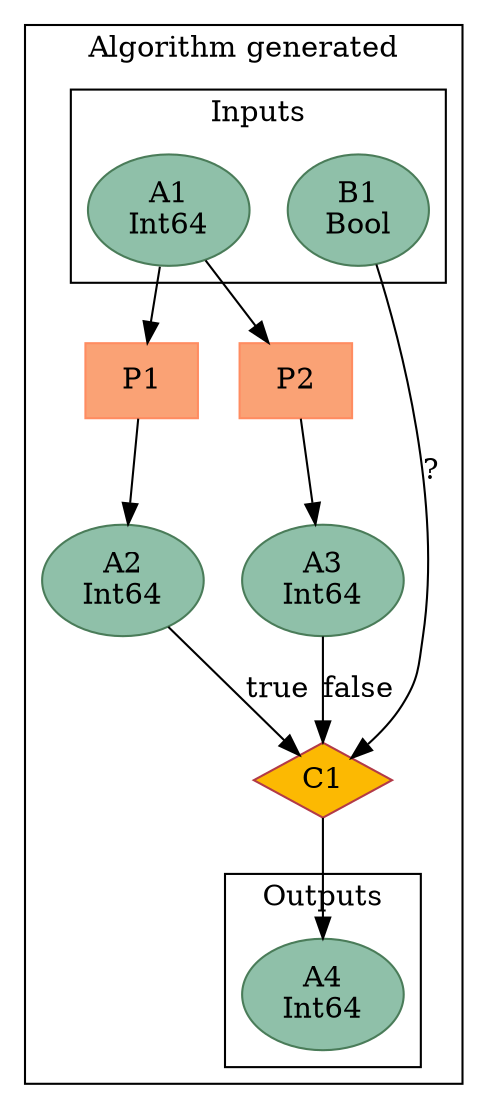 digraph { layout=dot; compound=true;
subgraph cluster_provider_1 {
label="Algorithm generated"
subgraph cluster_provider_1_inputs {
label="Inputs"
provider_1__artifact_2 [label="A1\nInt64",shape="ellipse",style="filled",color="#4a7c59",fillcolor="#8fc0a9"]
provider_1__artifact_3 [label="B1\nBool",shape="ellipse",style="filled",color="#4a7c59",fillcolor="#8fc0a9"]
} // cluster_provider_1_inputs
provider_1__artifact_4 [label="A3\nInt64",shape="ellipse",style="filled",color="#4a7c59",fillcolor="#8fc0a9"]
provider_1__artifact_5 [label="A2\nInt64",shape="ellipse",style="filled",color="#4a7c59",fillcolor="#8fc0a9"]
subgraph cluster_provider_1_outputs {
label="Outputs"
provider_1__artifact_6 [label="A4\nInt64",shape="ellipse",style="filled",color="#4a7c59",fillcolor="#8fc0a9"]
} // cluster_provider_1_outputs
 // before providers
provider_1__provider_7 [shape="rectangle",label="P1",style="filled",color="#ff8c61",fillcolor="#faa275"]
provider_1__provider_8 [shape="rectangle",label="P2",style="filled",color="#ff8c61",fillcolor="#faa275"]
provider_1__conditional_9 [shape="diamond",label="C1",style="filled",color="#b23a48",fillcolor="#fcb902"]
} // cluster_provider_1

provider_1__provider_7 -> provider_1__artifact_5
provider_1__artifact_2 -> provider_1__provider_7
provider_1__provider_8 -> provider_1__artifact_4
provider_1__artifact_2 -> provider_1__provider_8
provider_1__artifact_3 -> provider_1__conditional_9 [label="?"]
provider_1__artifact_5 -> provider_1__conditional_9 [label="true"]
provider_1__artifact_4 -> provider_1__conditional_9 [label="false"]
provider_1__conditional_9 -> provider_1__artifact_6
}
